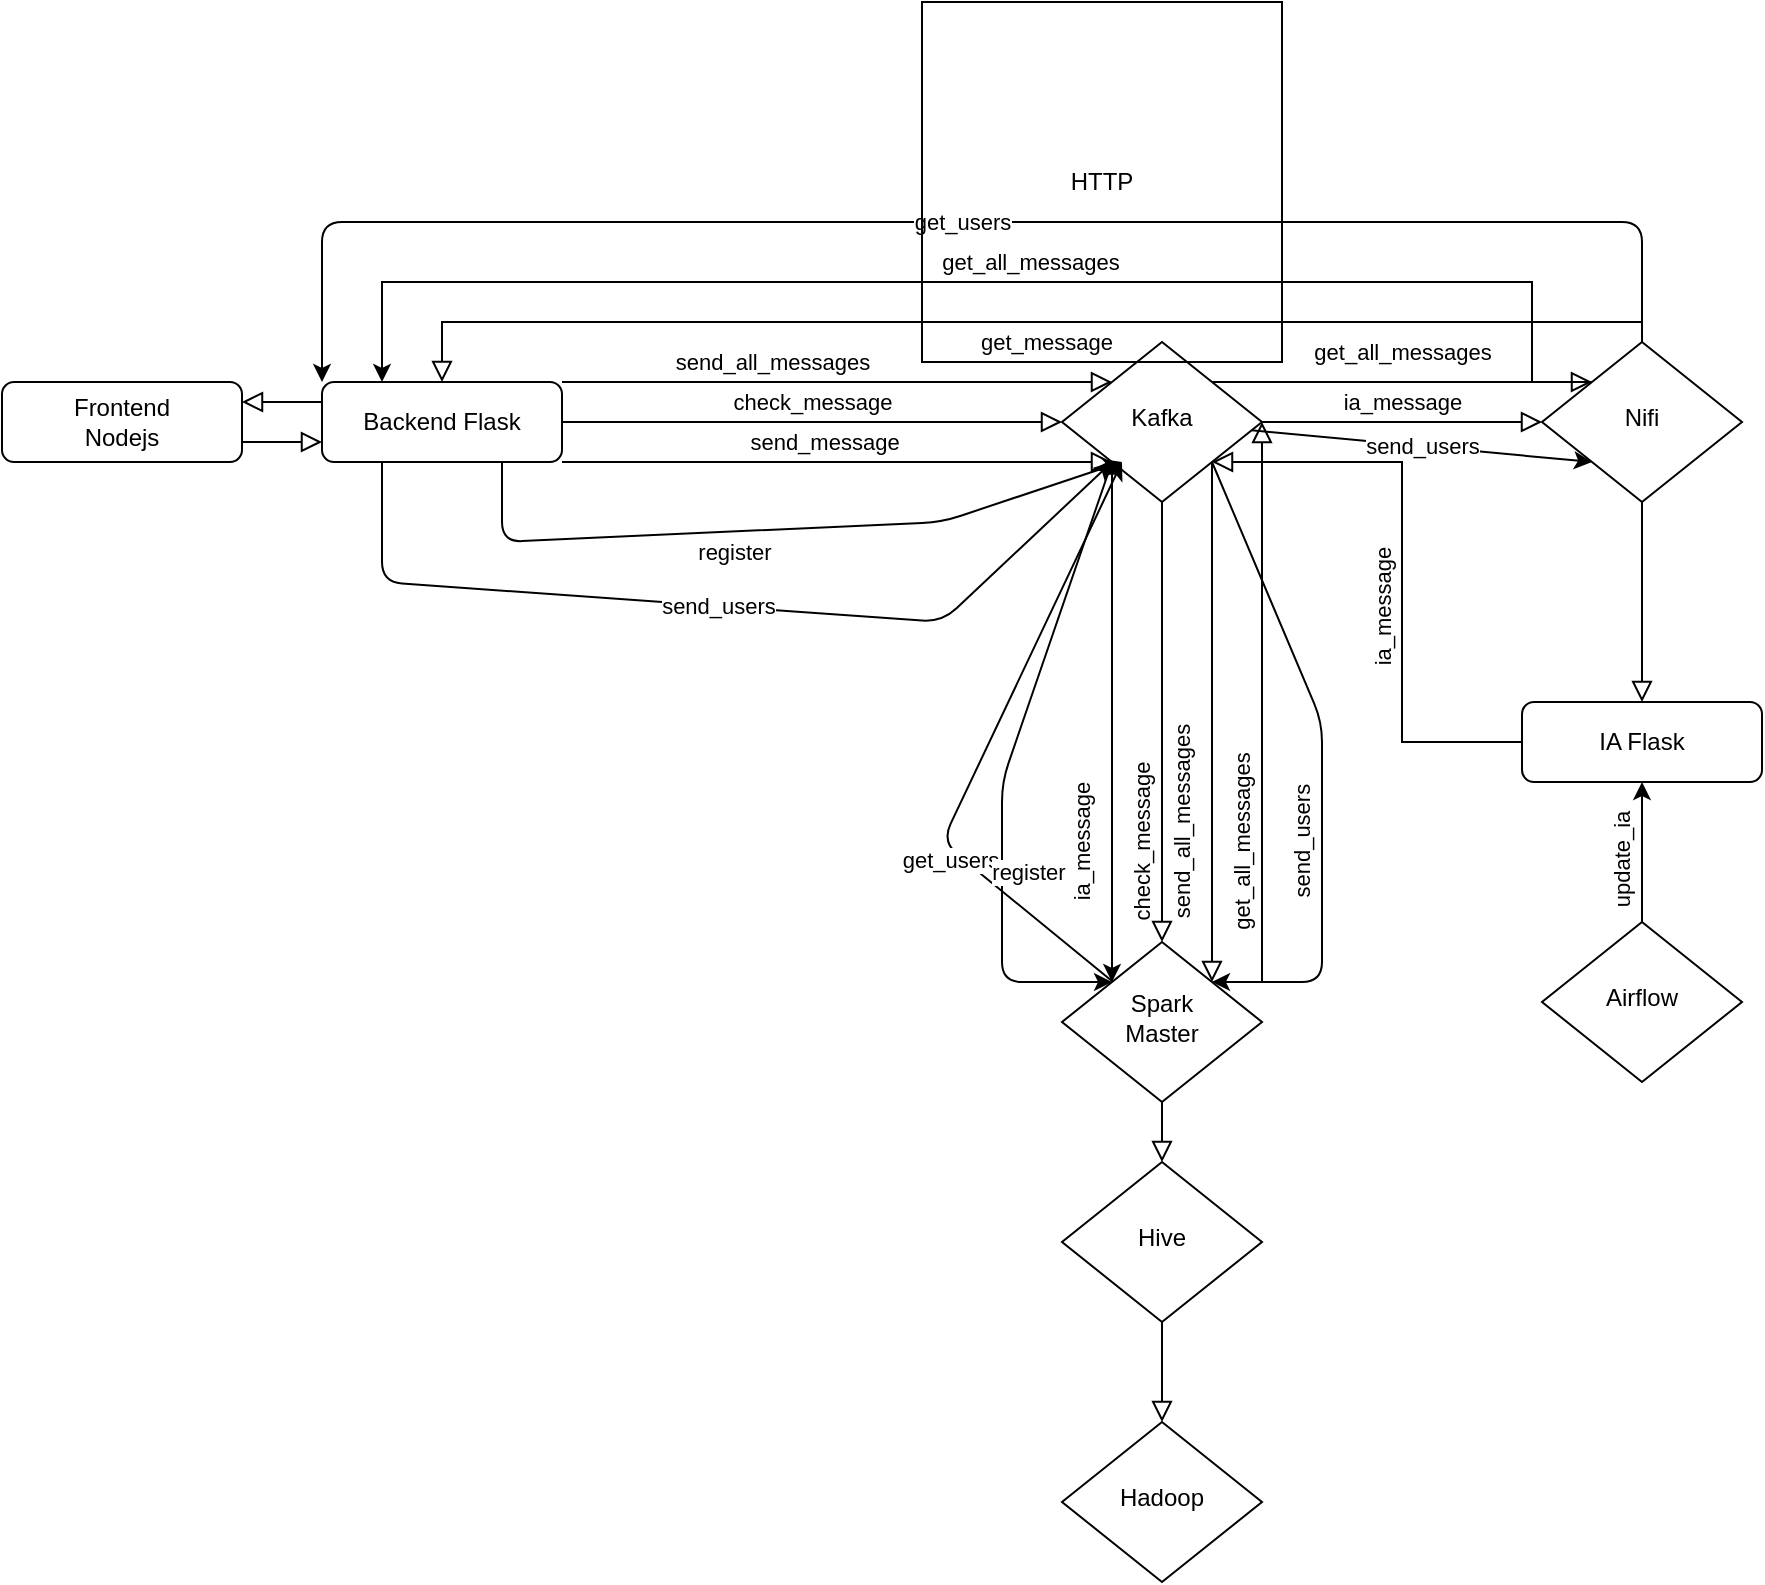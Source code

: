 <mxfile>
    <diagram id="C5RBs43oDa-KdzZeNtuy" name="Page-1">
        <mxGraphModel dx="1711" dy="1458" grid="1" gridSize="10" guides="1" tooltips="1" connect="1" arrows="1" fold="1" page="1" pageScale="1" pageWidth="827" pageHeight="1169" math="0" shadow="0">
            <root>
                <mxCell id="WIyWlLk6GJQsqaUBKTNV-0"/>
                <mxCell id="WIyWlLk6GJQsqaUBKTNV-1" parent="WIyWlLk6GJQsqaUBKTNV-0"/>
                <mxCell id="WIyWlLk6GJQsqaUBKTNV-2" value="" style="rounded=0;html=1;jettySize=auto;orthogonalLoop=1;fontSize=11;endArrow=block;endFill=0;endSize=8;strokeWidth=1;shadow=0;labelBackgroundColor=none;edgeStyle=orthogonalEdgeStyle;entryX=0;entryY=0.75;entryDx=0;entryDy=0;exitX=1;exitY=0.75;exitDx=0;exitDy=0;" parent="WIyWlLk6GJQsqaUBKTNV-1" source="WIyWlLk6GJQsqaUBKTNV-3" target="gpm00dL7AFckw44W11zW-0" edge="1">
                    <mxGeometry relative="1" as="geometry"/>
                </mxCell>
                <mxCell id="WIyWlLk6GJQsqaUBKTNV-3" value="Frontend&lt;div&gt;Nodejs&lt;/div&gt;" style="rounded=1;whiteSpace=wrap;html=1;fontSize=12;glass=0;strokeWidth=1;shadow=0;" parent="WIyWlLk6GJQsqaUBKTNV-1" vertex="1">
                    <mxGeometry x="-90" y="40" width="120" height="40" as="geometry"/>
                </mxCell>
                <mxCell id="gpm00dL7AFckw44W11zW-26" value="ia_message" style="edgeStyle=orthogonalEdgeStyle;rounded=0;orthogonalLoop=1;jettySize=auto;html=1;entryX=0;entryY=0;entryDx=0;entryDy=0;exitX=0;exitY=1;exitDx=0;exitDy=0;horizontal=0;" parent="WIyWlLk6GJQsqaUBKTNV-1" source="WIyWlLk6GJQsqaUBKTNV-6" target="WIyWlLk6GJQsqaUBKTNV-10" edge="1">
                    <mxGeometry x="0.462" y="-15" relative="1" as="geometry">
                        <mxPoint as="offset"/>
                    </mxGeometry>
                </mxCell>
                <mxCell id="5" value="send_users" style="edgeStyle=none;html=1;entryX=0;entryY=1;entryDx=0;entryDy=0;" parent="WIyWlLk6GJQsqaUBKTNV-1" source="WIyWlLk6GJQsqaUBKTNV-6" target="gpm00dL7AFckw44W11zW-8" edge="1">
                    <mxGeometry relative="1" as="geometry"/>
                </mxCell>
                <mxCell id="WIyWlLk6GJQsqaUBKTNV-6" value="Kafka" style="rhombus;whiteSpace=wrap;html=1;shadow=0;fontFamily=Helvetica;fontSize=12;align=center;strokeWidth=1;spacing=6;spacingTop=-4;" parent="WIyWlLk6GJQsqaUBKTNV-1" vertex="1">
                    <mxGeometry x="440" y="20" width="100" height="80" as="geometry"/>
                </mxCell>
                <mxCell id="WIyWlLk6GJQsqaUBKTNV-7" value="IA Flask" style="rounded=1;whiteSpace=wrap;html=1;fontSize=12;glass=0;strokeWidth=1;shadow=0;" parent="WIyWlLk6GJQsqaUBKTNV-1" vertex="1">
                    <mxGeometry x="670" y="200" width="120" height="40" as="geometry"/>
                </mxCell>
                <mxCell id="WIyWlLk6GJQsqaUBKTNV-9" value="" style="edgeStyle=orthogonalEdgeStyle;rounded=0;html=1;jettySize=auto;orthogonalLoop=1;fontSize=11;endArrow=block;endFill=0;endSize=8;strokeWidth=1;shadow=0;labelBackgroundColor=none;exitX=0.5;exitY=1;exitDx=0;exitDy=0;entryX=0.5;entryY=0;entryDx=0;entryDy=0;" parent="WIyWlLk6GJQsqaUBKTNV-1" source="WIyWlLk6GJQsqaUBKTNV-10" target="gpm00dL7AFckw44W11zW-13" edge="1">
                    <mxGeometry y="10" relative="1" as="geometry">
                        <mxPoint as="offset"/>
                        <mxPoint x="380" y="310" as="targetPoint"/>
                    </mxGeometry>
                </mxCell>
                <mxCell id="3" value="send_users" style="edgeStyle=none;html=1;exitX=1;exitY=1;exitDx=0;exitDy=0;horizontal=0;entryX=1;entryY=0;entryDx=0;entryDy=0;" parent="WIyWlLk6GJQsqaUBKTNV-1" source="WIyWlLk6GJQsqaUBKTNV-6" target="WIyWlLk6GJQsqaUBKTNV-10" edge="1">
                    <mxGeometry x="0.234" y="-10" relative="1" as="geometry">
                        <Array as="points">
                            <mxPoint x="570" y="210"/>
                            <mxPoint x="570" y="340"/>
                        </Array>
                        <mxPoint as="offset"/>
                        <mxPoint x="630" y="300" as="targetPoint"/>
                    </mxGeometry>
                </mxCell>
                <mxCell id="4" value="get_users" style="edgeStyle=none;html=1;" parent="WIyWlLk6GJQsqaUBKTNV-1" source="WIyWlLk6GJQsqaUBKTNV-10" edge="1">
                    <mxGeometry x="-0.471" y="-22" relative="1" as="geometry">
                        <Array as="points">
                            <mxPoint x="380" y="270"/>
                        </Array>
                        <mxPoint x="-29" y="10" as="offset"/>
                        <mxPoint x="470" y="80" as="targetPoint"/>
                    </mxGeometry>
                </mxCell>
                <mxCell id="WIyWlLk6GJQsqaUBKTNV-10" value="Spark&lt;div&gt;Master&lt;/div&gt;" style="rhombus;whiteSpace=wrap;html=1;shadow=0;fontFamily=Helvetica;fontSize=12;align=center;strokeWidth=1;spacing=6;spacingTop=-4;" parent="WIyWlLk6GJQsqaUBKTNV-1" vertex="1">
                    <mxGeometry x="440" y="320" width="100" height="80" as="geometry"/>
                </mxCell>
                <mxCell id="gpm00dL7AFckw44W11zW-1" value="" style="rounded=0;html=1;jettySize=auto;orthogonalLoop=1;fontSize=11;endArrow=block;endFill=0;endSize=8;strokeWidth=1;shadow=0;labelBackgroundColor=none;edgeStyle=orthogonalEdgeStyle;entryX=1;entryY=0.25;entryDx=0;entryDy=0;exitX=0;exitY=0.25;exitDx=0;exitDy=0;" parent="WIyWlLk6GJQsqaUBKTNV-1" source="gpm00dL7AFckw44W11zW-0" target="WIyWlLk6GJQsqaUBKTNV-3" edge="1">
                    <mxGeometry relative="1" as="geometry">
                        <mxPoint x="140" y="80" as="sourcePoint"/>
                        <mxPoint x="210" y="80" as="targetPoint"/>
                    </mxGeometry>
                </mxCell>
                <mxCell id="gpm00dL7AFckw44W11zW-2" value="send_all_messages" style="rounded=0;html=1;jettySize=auto;orthogonalLoop=1;fontSize=11;endArrow=block;endFill=0;endSize=8;strokeWidth=1;shadow=0;labelBackgroundColor=none;edgeStyle=orthogonalEdgeStyle;entryX=0;entryY=0;entryDx=0;entryDy=0;exitX=1;exitY=0;exitDx=0;exitDy=0;" parent="WIyWlLk6GJQsqaUBKTNV-1" source="gpm00dL7AFckw44W11zW-0" target="WIyWlLk6GJQsqaUBKTNV-6" edge="1">
                    <mxGeometry x="-0.238" y="10" relative="1" as="geometry">
                        <mxPoint as="offset"/>
                        <mxPoint x="410" y="30" as="sourcePoint"/>
                        <mxPoint x="220" y="290" as="targetPoint"/>
                        <Array as="points">
                            <mxPoint x="380" y="40"/>
                            <mxPoint x="380" y="40"/>
                        </Array>
                    </mxGeometry>
                </mxCell>
                <mxCell id="0" value="register" style="edgeStyle=none;html=1;exitX=0.75;exitY=1;exitDx=0;exitDy=0;" parent="WIyWlLk6GJQsqaUBKTNV-1" source="gpm00dL7AFckw44W11zW-0" edge="1">
                    <mxGeometry x="-0.094" y="-10" relative="1" as="geometry">
                        <mxPoint x="470" y="80" as="targetPoint"/>
                        <Array as="points">
                            <mxPoint x="160" y="120"/>
                            <mxPoint x="380" y="110"/>
                        </Array>
                        <mxPoint x="-5" y="1" as="offset"/>
                    </mxGeometry>
                </mxCell>
                <mxCell id="2" value="send_users" style="edgeStyle=none;html=1;exitX=0.25;exitY=1;exitDx=0;exitDy=0;entryX=0;entryY=1;entryDx=0;entryDy=0;" parent="WIyWlLk6GJQsqaUBKTNV-1" source="gpm00dL7AFckw44W11zW-0" target="WIyWlLk6GJQsqaUBKTNV-6" edge="1">
                    <mxGeometry relative="1" as="geometry">
                        <Array as="points">
                            <mxPoint x="100" y="140"/>
                            <mxPoint x="380" y="160"/>
                        </Array>
                    </mxGeometry>
                </mxCell>
                <mxCell id="gpm00dL7AFckw44W11zW-0" value="Backend Flask" style="rounded=1;whiteSpace=wrap;html=1;fontSize=12;glass=0;strokeWidth=1;shadow=0;" parent="WIyWlLk6GJQsqaUBKTNV-1" vertex="1">
                    <mxGeometry x="70" y="40" width="120" height="40" as="geometry"/>
                </mxCell>
                <mxCell id="gpm00dL7AFckw44W11zW-3" value="ia_message" style="edgeStyle=orthogonalEdgeStyle;rounded=0;html=1;jettySize=auto;orthogonalLoop=1;fontSize=11;endArrow=block;endFill=0;endSize=8;strokeWidth=1;shadow=0;labelBackgroundColor=none;exitX=0;exitY=0.5;exitDx=0;exitDy=0;entryX=1;entryY=1;entryDx=0;entryDy=0;horizontal=0;" parent="WIyWlLk6GJQsqaUBKTNV-1" source="WIyWlLk6GJQsqaUBKTNV-7" target="WIyWlLk6GJQsqaUBKTNV-6" edge="1">
                    <mxGeometry x="-0.135" y="10" relative="1" as="geometry">
                        <mxPoint as="offset"/>
                        <mxPoint x="550" y="70" as="sourcePoint"/>
                        <mxPoint x="650" y="70" as="targetPoint"/>
                        <Array as="points">
                            <mxPoint x="610" y="220"/>
                            <mxPoint x="610" y="80"/>
                        </Array>
                    </mxGeometry>
                </mxCell>
                <mxCell id="gpm00dL7AFckw44W11zW-5" value="send_all_messages" style="rounded=0;html=1;jettySize=auto;orthogonalLoop=1;fontSize=11;endArrow=block;endFill=0;endSize=8;strokeWidth=1;shadow=0;labelBackgroundColor=none;edgeStyle=orthogonalEdgeStyle;exitX=1;exitY=1;exitDx=0;exitDy=0;horizontal=0;entryX=1;entryY=0;entryDx=0;entryDy=0;" parent="WIyWlLk6GJQsqaUBKTNV-1" source="WIyWlLk6GJQsqaUBKTNV-6" target="WIyWlLk6GJQsqaUBKTNV-10" edge="1">
                    <mxGeometry x="0.385" y="-15" relative="1" as="geometry">
                        <mxPoint as="offset"/>
                        <mxPoint x="520" y="80" as="sourcePoint"/>
                        <mxPoint x="600" y="120" as="targetPoint"/>
                    </mxGeometry>
                </mxCell>
                <mxCell id="gpm00dL7AFckw44W11zW-6" value="check_message" style="rounded=0;html=1;jettySize=auto;orthogonalLoop=1;fontSize=11;endArrow=block;endFill=0;endSize=8;strokeWidth=1;shadow=0;labelBackgroundColor=none;edgeStyle=orthogonalEdgeStyle;exitX=0.5;exitY=1;exitDx=0;exitDy=0;entryX=0.5;entryY=0;entryDx=0;entryDy=0;horizontal=0;" parent="WIyWlLk6GJQsqaUBKTNV-1" source="WIyWlLk6GJQsqaUBKTNV-6" target="WIyWlLk6GJQsqaUBKTNV-10" edge="1">
                    <mxGeometry x="0.545" y="-10" relative="1" as="geometry">
                        <mxPoint as="offset"/>
                        <mxPoint x="525" y="90" as="sourcePoint"/>
                        <mxPoint x="525" y="210" as="targetPoint"/>
                    </mxGeometry>
                </mxCell>
                <mxCell id="gpm00dL7AFckw44W11zW-9" value="ia_message" style="edgeStyle=orthogonalEdgeStyle;rounded=0;html=1;jettySize=auto;orthogonalLoop=1;fontSize=11;endArrow=block;endFill=0;endSize=8;strokeWidth=1;shadow=0;labelBackgroundColor=none;exitX=1;exitY=0.5;exitDx=0;exitDy=0;entryX=0;entryY=0.5;entryDx=0;entryDy=0;" parent="WIyWlLk6GJQsqaUBKTNV-1" source="WIyWlLk6GJQsqaUBKTNV-6" target="gpm00dL7AFckw44W11zW-8" edge="1">
                    <mxGeometry y="10" relative="1" as="geometry">
                        <mxPoint as="offset"/>
                        <mxPoint x="515" y="40" as="sourcePoint"/>
                        <mxPoint x="707" y="50" as="targetPoint"/>
                    </mxGeometry>
                </mxCell>
                <mxCell id="gpm00dL7AFckw44W11zW-23" value="get_all_messages" style="edgeStyle=orthogonalEdgeStyle;rounded=0;orthogonalLoop=1;jettySize=auto;html=1;entryX=0.25;entryY=0;entryDx=0;entryDy=0;exitX=1;exitY=0;exitDx=0;exitDy=0;" parent="WIyWlLk6GJQsqaUBKTNV-1" source="gpm00dL7AFckw44W11zW-8" target="gpm00dL7AFckw44W11zW-0" edge="1">
                    <mxGeometry x="0.01" y="-10" relative="1" as="geometry">
                        <Array as="points">
                            <mxPoint x="675" y="-10"/>
                            <mxPoint x="100" y="-10"/>
                        </Array>
                        <mxPoint as="offset"/>
                    </mxGeometry>
                </mxCell>
                <mxCell id="6" value="get_users" style="edgeStyle=none;html=1;entryX=0;entryY=0;entryDx=0;entryDy=0;exitX=0.5;exitY=0;exitDx=0;exitDy=0;" parent="WIyWlLk6GJQsqaUBKTNV-1" source="gpm00dL7AFckw44W11zW-8" target="gpm00dL7AFckw44W11zW-0" edge="1">
                    <mxGeometry relative="1" as="geometry">
                        <Array as="points">
                            <mxPoint x="730" y="-40"/>
                            <mxPoint x="250" y="-40"/>
                            <mxPoint x="70" y="-40"/>
                        </Array>
                    </mxGeometry>
                </mxCell>
                <mxCell id="gpm00dL7AFckw44W11zW-8" value="Nifi" style="rhombus;whiteSpace=wrap;html=1;shadow=0;fontFamily=Helvetica;fontSize=12;align=center;strokeWidth=1;spacing=6;spacingTop=-4;" parent="WIyWlLk6GJQsqaUBKTNV-1" vertex="1">
                    <mxGeometry x="680" y="20" width="100" height="80" as="geometry"/>
                </mxCell>
                <mxCell id="gpm00dL7AFckw44W11zW-10" value="" style="edgeStyle=orthogonalEdgeStyle;rounded=0;html=1;jettySize=auto;orthogonalLoop=1;fontSize=11;endArrow=block;endFill=0;endSize=8;strokeWidth=1;shadow=0;labelBackgroundColor=none;exitX=0.5;exitY=1;exitDx=0;exitDy=0;entryX=0.5;entryY=0;entryDx=0;entryDy=0;" parent="WIyWlLk6GJQsqaUBKTNV-1" source="gpm00dL7AFckw44W11zW-8" target="WIyWlLk6GJQsqaUBKTNV-7" edge="1">
                    <mxGeometry y="10" relative="1" as="geometry">
                        <mxPoint as="offset"/>
                        <mxPoint x="550" y="70" as="sourcePoint"/>
                        <mxPoint x="610" y="70" as="targetPoint"/>
                    </mxGeometry>
                </mxCell>
                <mxCell id="gpm00dL7AFckw44W11zW-12" value="Hadoop" style="rhombus;whiteSpace=wrap;html=1;shadow=0;fontFamily=Helvetica;fontSize=12;align=center;strokeWidth=1;spacing=6;spacingTop=-4;" parent="WIyWlLk6GJQsqaUBKTNV-1" vertex="1">
                    <mxGeometry x="440" y="560" width="100" height="80" as="geometry"/>
                </mxCell>
                <mxCell id="gpm00dL7AFckw44W11zW-13" value="Hive" style="rhombus;whiteSpace=wrap;html=1;shadow=0;fontFamily=Helvetica;fontSize=12;align=center;strokeWidth=1;spacing=6;spacingTop=-4;" parent="WIyWlLk6GJQsqaUBKTNV-1" vertex="1">
                    <mxGeometry x="440" y="430" width="100" height="80" as="geometry"/>
                </mxCell>
                <mxCell id="gpm00dL7AFckw44W11zW-14" value="" style="edgeStyle=orthogonalEdgeStyle;rounded=0;html=1;jettySize=auto;orthogonalLoop=1;fontSize=11;endArrow=block;endFill=0;endSize=8;strokeWidth=1;shadow=0;labelBackgroundColor=none;exitX=0.5;exitY=1;exitDx=0;exitDy=0;entryX=0.5;entryY=0;entryDx=0;entryDy=0;" parent="WIyWlLk6GJQsqaUBKTNV-1" source="gpm00dL7AFckw44W11zW-13" target="gpm00dL7AFckw44W11zW-12" edge="1">
                    <mxGeometry y="10" relative="1" as="geometry">
                        <mxPoint as="offset"/>
                        <mxPoint x="500" y="270" as="sourcePoint"/>
                        <mxPoint x="500" y="310" as="targetPoint"/>
                    </mxGeometry>
                </mxCell>
                <mxCell id="gpm00dL7AFckw44W11zW-16" value="update_ia" style="edgeStyle=orthogonalEdgeStyle;rounded=0;orthogonalLoop=1;jettySize=auto;html=1;entryX=0.5;entryY=1;entryDx=0;entryDy=0;horizontal=0;" parent="WIyWlLk6GJQsqaUBKTNV-1" source="gpm00dL7AFckw44W11zW-15" target="WIyWlLk6GJQsqaUBKTNV-7" edge="1">
                    <mxGeometry x="-0.111" y="10" relative="1" as="geometry">
                        <mxPoint as="offset"/>
                    </mxGeometry>
                </mxCell>
                <mxCell id="gpm00dL7AFckw44W11zW-15" value="Airflow" style="rhombus;whiteSpace=wrap;html=1;shadow=0;fontFamily=Helvetica;fontSize=12;align=center;strokeWidth=1;spacing=6;spacingTop=-4;" parent="WIyWlLk6GJQsqaUBKTNV-1" vertex="1">
                    <mxGeometry x="680" y="310" width="100" height="80" as="geometry"/>
                </mxCell>
                <mxCell id="gpm00dL7AFckw44W11zW-18" value="get_all_messages" style="rounded=0;html=1;jettySize=auto;orthogonalLoop=1;fontSize=11;endArrow=block;endFill=0;endSize=8;strokeWidth=1;shadow=0;labelBackgroundColor=none;edgeStyle=orthogonalEdgeStyle;horizontal=0;entryX=1;entryY=0.5;entryDx=0;entryDy=0;" parent="WIyWlLk6GJQsqaUBKTNV-1" target="WIyWlLk6GJQsqaUBKTNV-6" edge="1">
                    <mxGeometry x="-0.4" y="10" relative="1" as="geometry">
                        <mxPoint as="offset"/>
                        <mxPoint x="520" y="340" as="sourcePoint"/>
                        <mxPoint x="540" y="100" as="targetPoint"/>
                        <Array as="points">
                            <mxPoint x="540" y="160"/>
                            <mxPoint x="540" y="160"/>
                        </Array>
                    </mxGeometry>
                </mxCell>
                <mxCell id="gpm00dL7AFckw44W11zW-20" value="get_message" style="edgeStyle=orthogonalEdgeStyle;rounded=0;html=1;jettySize=auto;orthogonalLoop=1;fontSize=11;endArrow=block;endFill=0;endSize=8;strokeWidth=1;shadow=0;labelBackgroundColor=none;exitX=0.5;exitY=0;exitDx=0;exitDy=0;entryX=0.5;entryY=0;entryDx=0;entryDy=0;" parent="WIyWlLk6GJQsqaUBKTNV-1" source="gpm00dL7AFckw44W11zW-8" target="gpm00dL7AFckw44W11zW-0" edge="1">
                    <mxGeometry x="-0.036" y="10" relative="1" as="geometry">
                        <mxPoint as="offset"/>
                        <mxPoint x="550" y="70" as="sourcePoint"/>
                        <mxPoint x="610" y="70" as="targetPoint"/>
                        <Array as="points">
                            <mxPoint x="730" y="10"/>
                            <mxPoint x="130" y="10"/>
                        </Array>
                    </mxGeometry>
                </mxCell>
                <mxCell id="gpm00dL7AFckw44W11zW-21" value="get_all_messages" style="rounded=0;html=1;jettySize=auto;orthogonalLoop=1;fontSize=11;endArrow=block;endFill=0;endSize=8;strokeWidth=1;shadow=0;labelBackgroundColor=none;edgeStyle=orthogonalEdgeStyle;exitX=1;exitY=0;exitDx=0;exitDy=0;horizontal=1;entryX=0;entryY=0;entryDx=0;entryDy=0;" parent="WIyWlLk6GJQsqaUBKTNV-1" source="WIyWlLk6GJQsqaUBKTNV-6" target="gpm00dL7AFckw44W11zW-8" edge="1">
                    <mxGeometry y="15" relative="1" as="geometry">
                        <mxPoint as="offset"/>
                        <mxPoint x="550" y="230" as="sourcePoint"/>
                        <mxPoint x="525" y="90" as="targetPoint"/>
                        <Array as="points">
                            <mxPoint x="580" y="40"/>
                            <mxPoint x="580" y="40"/>
                        </Array>
                    </mxGeometry>
                </mxCell>
                <mxCell id="gpm00dL7AFckw44W11zW-24" value="send_message" style="rounded=0;html=1;jettySize=auto;orthogonalLoop=1;fontSize=11;endArrow=block;endFill=0;endSize=8;strokeWidth=1;shadow=0;labelBackgroundColor=none;edgeStyle=orthogonalEdgeStyle;entryX=0;entryY=1;entryDx=0;entryDy=0;exitX=1;exitY=1;exitDx=0;exitDy=0;" parent="WIyWlLk6GJQsqaUBKTNV-1" source="gpm00dL7AFckw44W11zW-0" target="WIyWlLk6GJQsqaUBKTNV-6" edge="1">
                    <mxGeometry x="-0.048" y="10" relative="1" as="geometry">
                        <mxPoint as="offset"/>
                        <mxPoint x="360" y="79.49" as="sourcePoint"/>
                        <mxPoint x="465" y="79.49" as="targetPoint"/>
                        <Array as="points">
                            <mxPoint x="380" y="80"/>
                            <mxPoint x="380" y="80"/>
                        </Array>
                    </mxGeometry>
                </mxCell>
                <mxCell id="gpm00dL7AFckw44W11zW-27" value="check_message" style="rounded=0;html=1;jettySize=auto;orthogonalLoop=1;fontSize=11;endArrow=block;endFill=0;endSize=8;strokeWidth=1;shadow=0;labelBackgroundColor=none;edgeStyle=orthogonalEdgeStyle;entryX=0;entryY=0.5;entryDx=0;entryDy=0;exitX=1;exitY=0.5;exitDx=0;exitDy=0;" parent="WIyWlLk6GJQsqaUBKTNV-1" source="gpm00dL7AFckw44W11zW-0" target="WIyWlLk6GJQsqaUBKTNV-6" edge="1">
                    <mxGeometry y="10" relative="1" as="geometry">
                        <mxPoint as="offset"/>
                        <mxPoint x="370" y="90" as="sourcePoint"/>
                        <mxPoint x="475" y="90" as="targetPoint"/>
                        <Array as="points">
                            <mxPoint x="400" y="60"/>
                            <mxPoint x="400" y="60"/>
                        </Array>
                    </mxGeometry>
                </mxCell>
                <mxCell id="63v-XBnnwQb9k9Eb8Nwh-6" value="HTTP" style="whiteSpace=wrap;html=1;aspect=fixed;fillColor=none;" parent="WIyWlLk6GJQsqaUBKTNV-1" vertex="1">
                    <mxGeometry x="370" y="-150" width="180" height="180" as="geometry"/>
                </mxCell>
                <mxCell id="63v-XBnnwQb9k9Eb8Nwh-9" value="register" style="edgeStyle=none;html=1;entryX=0;entryY=0;entryDx=0;entryDy=0;exitX=0;exitY=1;exitDx=0;exitDy=0;" parent="WIyWlLk6GJQsqaUBKTNV-1" source="WIyWlLk6GJQsqaUBKTNV-6" target="WIyWlLk6GJQsqaUBKTNV-10" edge="1">
                    <mxGeometry x="0.324" y="13" relative="1" as="geometry">
                        <Array as="points">
                            <mxPoint x="410" y="240"/>
                            <mxPoint x="410" y="340"/>
                        </Array>
                        <mxPoint as="offset"/>
                        <mxPoint x="270" y="240" as="sourcePoint"/>
                        <mxPoint x="480" y="90" as="targetPoint"/>
                    </mxGeometry>
                </mxCell>
            </root>
        </mxGraphModel>
    </diagram>
</mxfile>